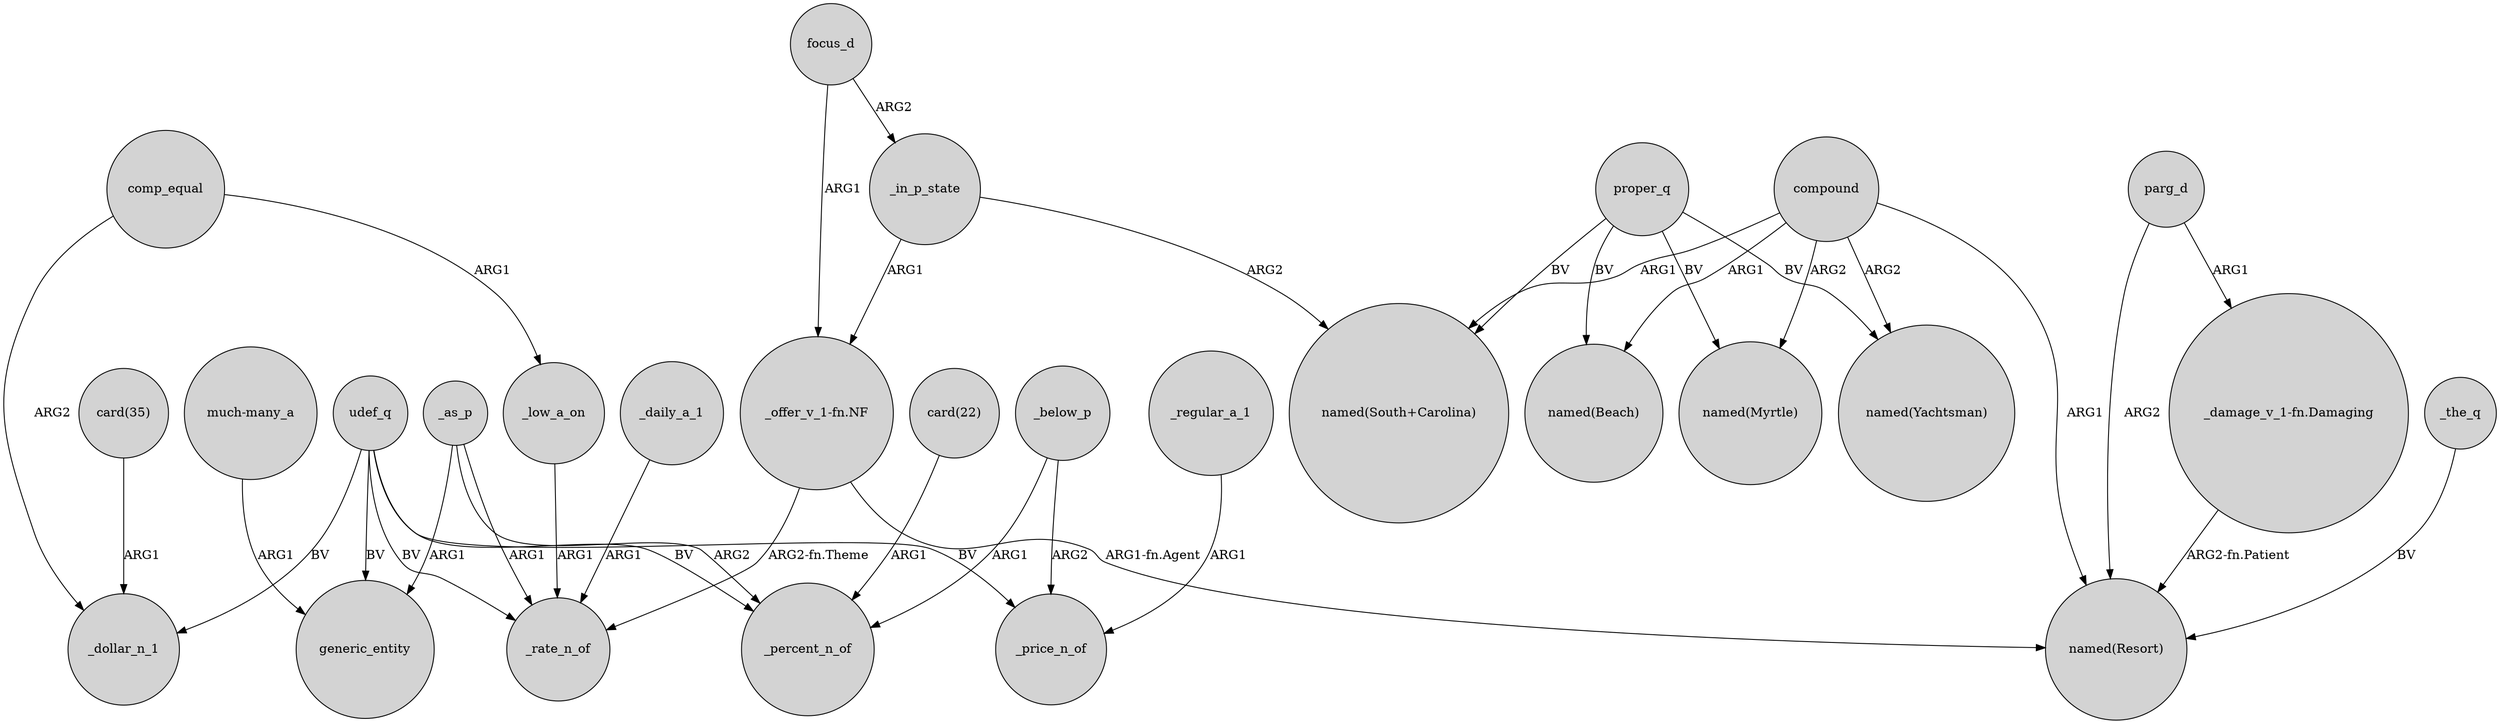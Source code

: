 digraph {
	node [shape=circle style=filled]
	_daily_a_1 -> _rate_n_of [label=ARG1]
	_as_p -> _rate_n_of [label=ARG1]
	udef_q -> generic_entity [label=BV]
	udef_q -> _price_n_of [label=BV]
	_in_p_state -> "_offer_v_1-fn.NF" [label=ARG1]
	compound -> "named(South+Carolina)" [label=ARG1]
	"much-many_a" -> generic_entity [label=ARG1]
	_in_p_state -> "named(South+Carolina)" [label=ARG2]
	_as_p -> _percent_n_of [label=ARG2]
	focus_d -> _in_p_state [label=ARG2]
	compound -> "named(Beach)" [label=ARG1]
	"_offer_v_1-fn.NF" -> "named(Resort)" [label="ARG1-fn.Agent"]
	proper_q -> "named(Beach)" [label=BV]
	udef_q -> _rate_n_of [label=BV]
	comp_equal -> _dollar_n_1 [label=ARG2]
	_below_p -> _price_n_of [label=ARG2]
	parg_d -> "_damage_v_1-fn.Damaging" [label=ARG1]
	proper_q -> "named(Yachtsman)" [label=BV]
	_low_a_on -> _rate_n_of [label=ARG1]
	focus_d -> "_offer_v_1-fn.NF" [label=ARG1]
	compound -> "named(Resort)" [label=ARG1]
	"_damage_v_1-fn.Damaging" -> "named(Resort)" [label="ARG2-fn.Patient"]
	"_offer_v_1-fn.NF" -> _rate_n_of [label="ARG2-fn.Theme"]
	_below_p -> _percent_n_of [label=ARG1]
	_the_q -> "named(Resort)" [label=BV]
	comp_equal -> _low_a_on [label=ARG1]
	proper_q -> "named(Myrtle)" [label=BV]
	udef_q -> _percent_n_of [label=BV]
	proper_q -> "named(South+Carolina)" [label=BV]
	parg_d -> "named(Resort)" [label=ARG2]
	compound -> "named(Yachtsman)" [label=ARG2]
	_regular_a_1 -> _price_n_of [label=ARG1]
	_as_p -> generic_entity [label=ARG1]
	"card(22)" -> _percent_n_of [label=ARG1]
	udef_q -> _dollar_n_1 [label=BV]
	compound -> "named(Myrtle)" [label=ARG2]
	"card(35)" -> _dollar_n_1 [label=ARG1]
}
